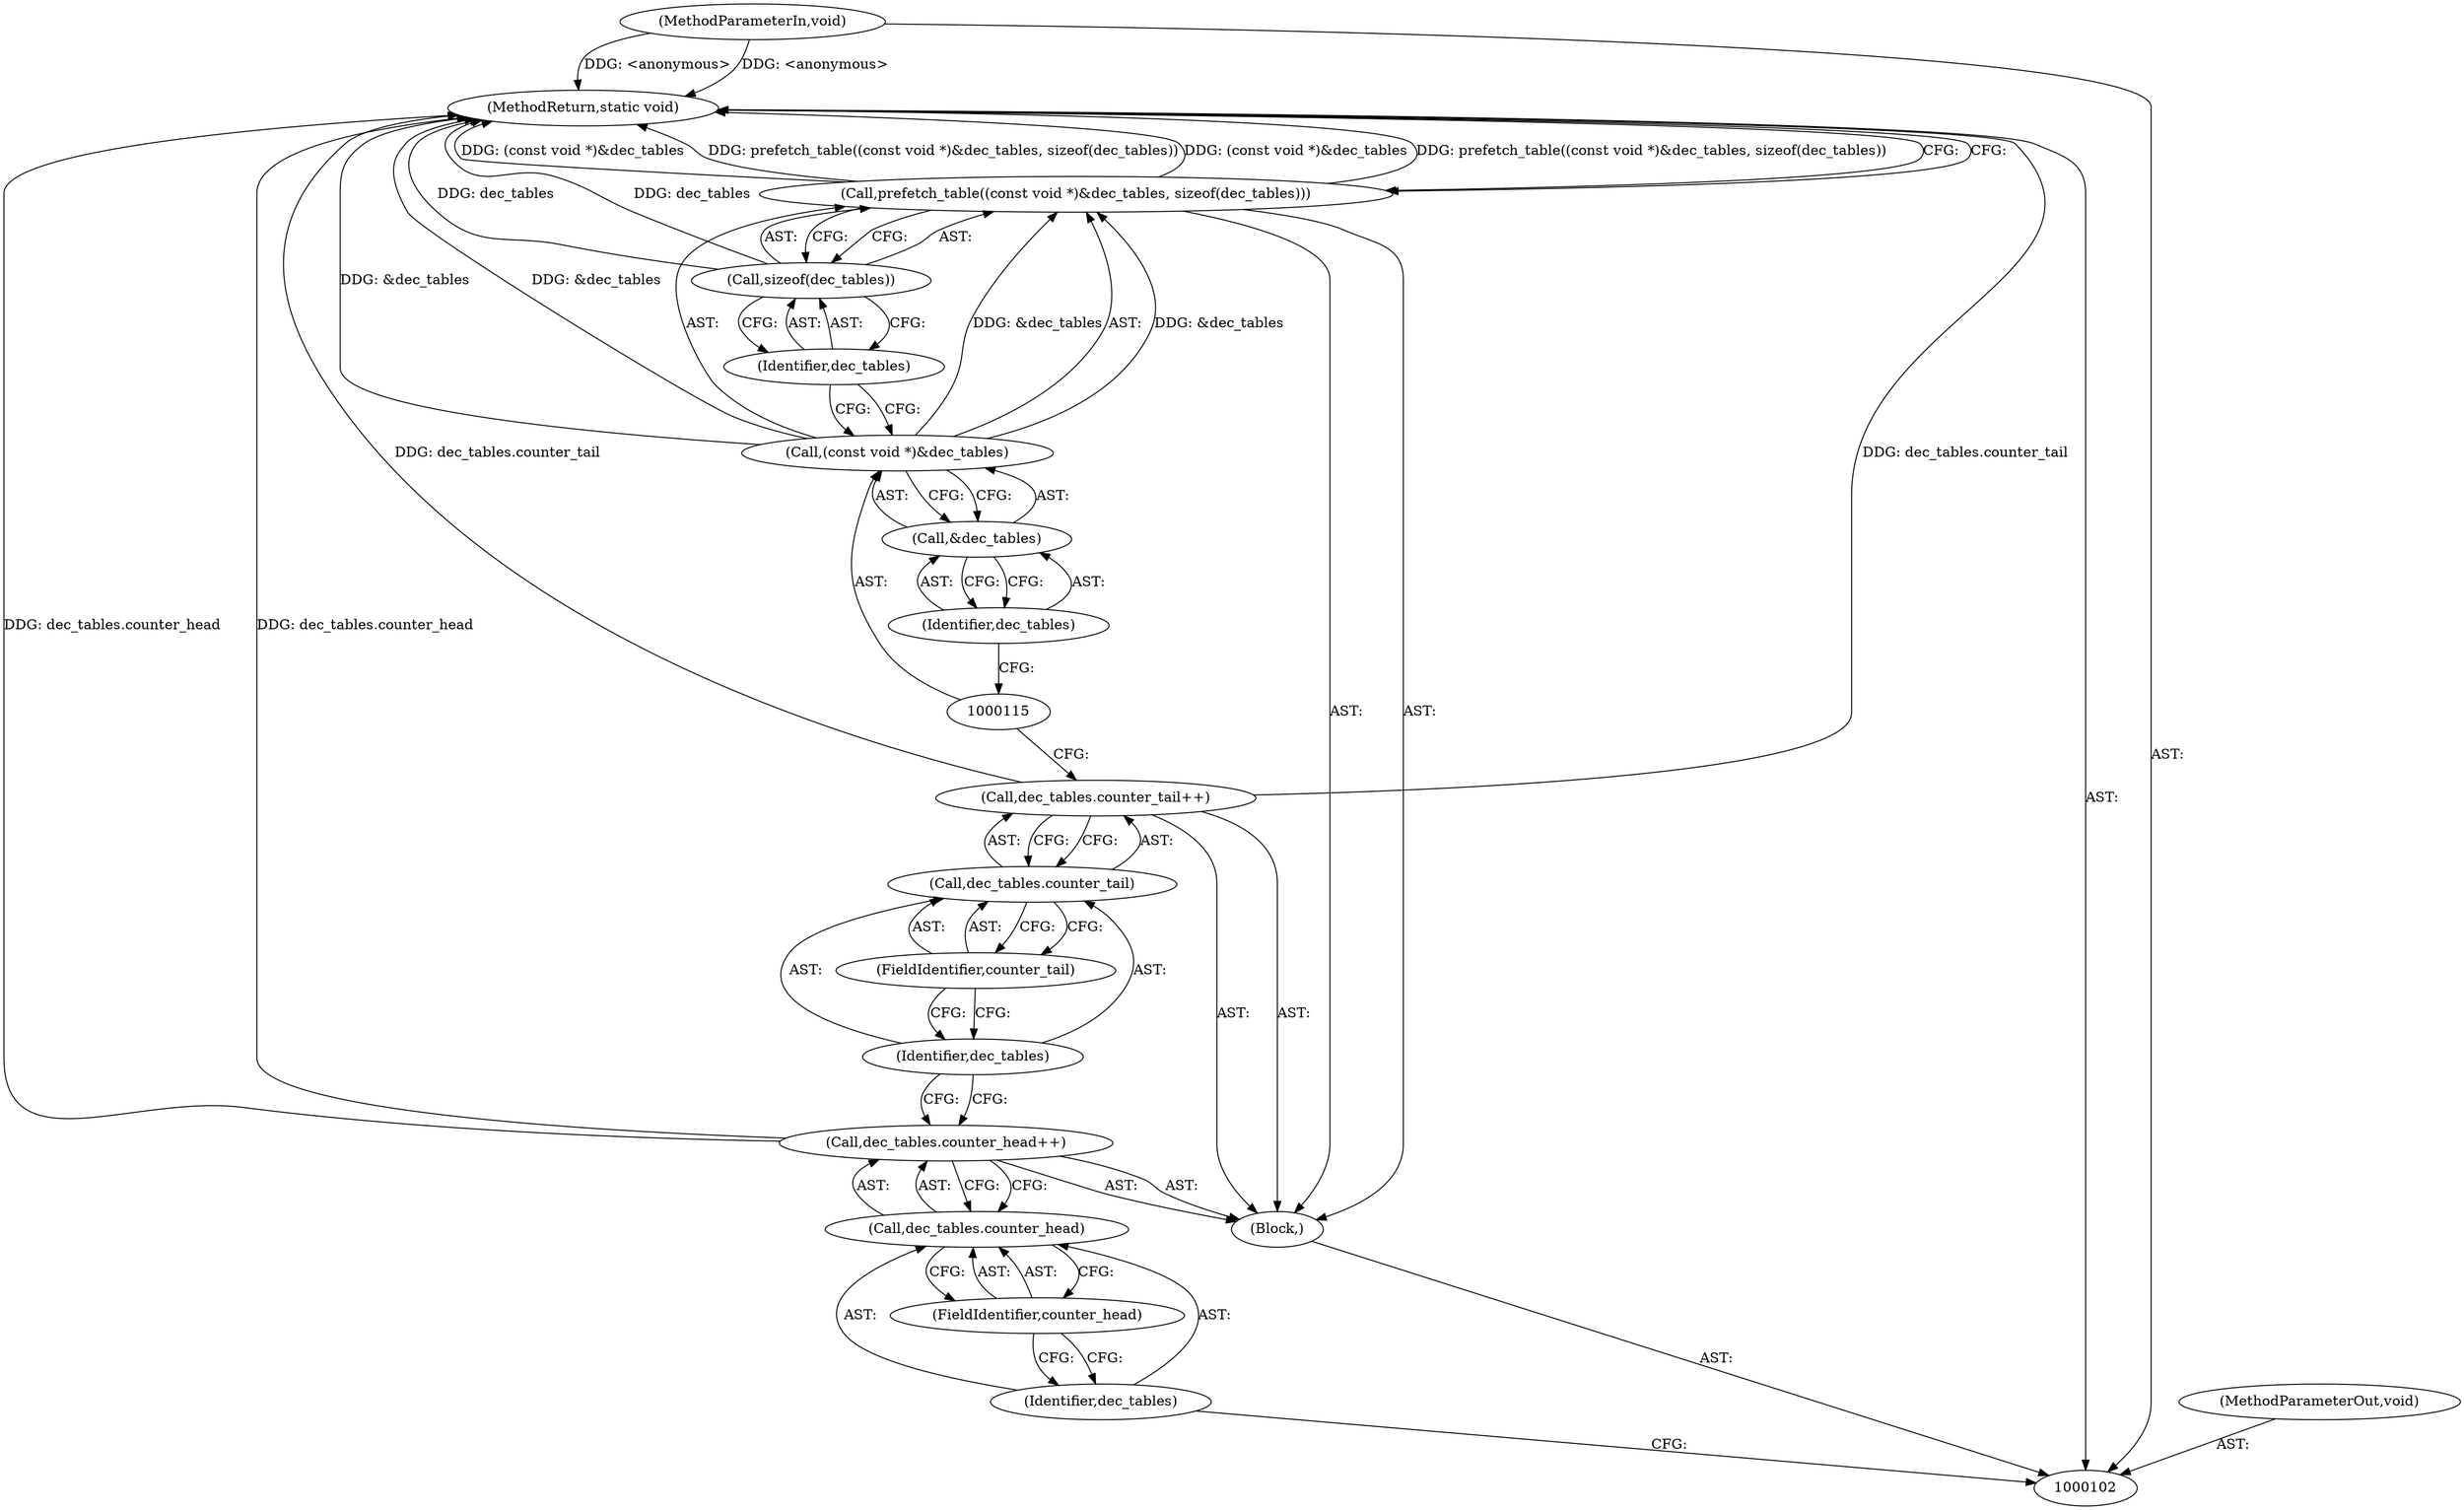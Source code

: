 digraph "0_libgcrypt_daedbbb5541cd8ecda1459d3b843ea4d92788762_1" {
"1000120" [label="(MethodReturn,static void)"];
"1000103" [label="(MethodParameterIn,void)"];
"1000152" [label="(MethodParameterOut,void)"];
"1000114" [label="(Call,(const void *)&dec_tables)"];
"1000113" [label="(Call,prefetch_table((const void *)&dec_tables, sizeof(dec_tables)))"];
"1000116" [label="(Call,&dec_tables)"];
"1000117" [label="(Identifier,dec_tables)"];
"1000118" [label="(Call,sizeof(dec_tables))"];
"1000119" [label="(Identifier,dec_tables)"];
"1000104" [label="(Block,)"];
"1000108" [label="(FieldIdentifier,counter_head)"];
"1000105" [label="(Call,dec_tables.counter_head++)"];
"1000106" [label="(Call,dec_tables.counter_head)"];
"1000107" [label="(Identifier,dec_tables)"];
"1000112" [label="(FieldIdentifier,counter_tail)"];
"1000109" [label="(Call,dec_tables.counter_tail++)"];
"1000110" [label="(Call,dec_tables.counter_tail)"];
"1000111" [label="(Identifier,dec_tables)"];
"1000120" -> "1000102"  [label="AST: "];
"1000120" -> "1000113"  [label="CFG: "];
"1000113" -> "1000120"  [label="DDG: (const void *)&dec_tables"];
"1000113" -> "1000120"  [label="DDG: prefetch_table((const void *)&dec_tables, sizeof(dec_tables))"];
"1000103" -> "1000120"  [label="DDG: <anonymous>"];
"1000118" -> "1000120"  [label="DDG: dec_tables"];
"1000114" -> "1000120"  [label="DDG: &dec_tables"];
"1000109" -> "1000120"  [label="DDG: dec_tables.counter_tail"];
"1000105" -> "1000120"  [label="DDG: dec_tables.counter_head"];
"1000103" -> "1000102"  [label="AST: "];
"1000103" -> "1000120"  [label="DDG: <anonymous>"];
"1000152" -> "1000102"  [label="AST: "];
"1000114" -> "1000113"  [label="AST: "];
"1000114" -> "1000116"  [label="CFG: "];
"1000115" -> "1000114"  [label="AST: "];
"1000116" -> "1000114"  [label="AST: "];
"1000119" -> "1000114"  [label="CFG: "];
"1000114" -> "1000120"  [label="DDG: &dec_tables"];
"1000114" -> "1000113"  [label="DDG: &dec_tables"];
"1000113" -> "1000104"  [label="AST: "];
"1000113" -> "1000118"  [label="CFG: "];
"1000114" -> "1000113"  [label="AST: "];
"1000118" -> "1000113"  [label="AST: "];
"1000120" -> "1000113"  [label="CFG: "];
"1000113" -> "1000120"  [label="DDG: (const void *)&dec_tables"];
"1000113" -> "1000120"  [label="DDG: prefetch_table((const void *)&dec_tables, sizeof(dec_tables))"];
"1000114" -> "1000113"  [label="DDG: &dec_tables"];
"1000116" -> "1000114"  [label="AST: "];
"1000116" -> "1000117"  [label="CFG: "];
"1000117" -> "1000116"  [label="AST: "];
"1000114" -> "1000116"  [label="CFG: "];
"1000117" -> "1000116"  [label="AST: "];
"1000117" -> "1000115"  [label="CFG: "];
"1000116" -> "1000117"  [label="CFG: "];
"1000118" -> "1000113"  [label="AST: "];
"1000118" -> "1000119"  [label="CFG: "];
"1000119" -> "1000118"  [label="AST: "];
"1000113" -> "1000118"  [label="CFG: "];
"1000118" -> "1000120"  [label="DDG: dec_tables"];
"1000119" -> "1000118"  [label="AST: "];
"1000119" -> "1000114"  [label="CFG: "];
"1000118" -> "1000119"  [label="CFG: "];
"1000104" -> "1000102"  [label="AST: "];
"1000105" -> "1000104"  [label="AST: "];
"1000109" -> "1000104"  [label="AST: "];
"1000113" -> "1000104"  [label="AST: "];
"1000108" -> "1000106"  [label="AST: "];
"1000108" -> "1000107"  [label="CFG: "];
"1000106" -> "1000108"  [label="CFG: "];
"1000105" -> "1000104"  [label="AST: "];
"1000105" -> "1000106"  [label="CFG: "];
"1000106" -> "1000105"  [label="AST: "];
"1000111" -> "1000105"  [label="CFG: "];
"1000105" -> "1000120"  [label="DDG: dec_tables.counter_head"];
"1000106" -> "1000105"  [label="AST: "];
"1000106" -> "1000108"  [label="CFG: "];
"1000107" -> "1000106"  [label="AST: "];
"1000108" -> "1000106"  [label="AST: "];
"1000105" -> "1000106"  [label="CFG: "];
"1000107" -> "1000106"  [label="AST: "];
"1000107" -> "1000102"  [label="CFG: "];
"1000108" -> "1000107"  [label="CFG: "];
"1000112" -> "1000110"  [label="AST: "];
"1000112" -> "1000111"  [label="CFG: "];
"1000110" -> "1000112"  [label="CFG: "];
"1000109" -> "1000104"  [label="AST: "];
"1000109" -> "1000110"  [label="CFG: "];
"1000110" -> "1000109"  [label="AST: "];
"1000115" -> "1000109"  [label="CFG: "];
"1000109" -> "1000120"  [label="DDG: dec_tables.counter_tail"];
"1000110" -> "1000109"  [label="AST: "];
"1000110" -> "1000112"  [label="CFG: "];
"1000111" -> "1000110"  [label="AST: "];
"1000112" -> "1000110"  [label="AST: "];
"1000109" -> "1000110"  [label="CFG: "];
"1000111" -> "1000110"  [label="AST: "];
"1000111" -> "1000105"  [label="CFG: "];
"1000112" -> "1000111"  [label="CFG: "];
}

